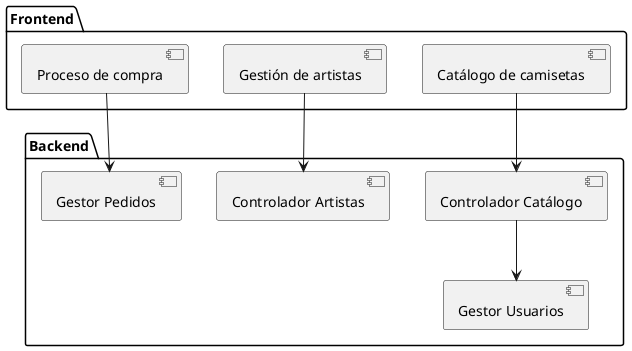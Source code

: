 @startuml component
package "Frontend" {
    [Catálogo de camisetas]
    [Gestión de artistas]
    [Proceso de compra]
}

package "Backend" {
    [Controlador Catálogo]
    [Controlador Artistas]
    [Gestor Pedidos]
    [Gestor Usuarios]
}

[Catálogo de camisetas] --> [Controlador Catálogo]
[Gestión de artistas] --> [Controlador Artistas]
[Proceso de compra] --> [Gestor Pedidos]
[Controlador Catálogo] --> [Gestor Usuarios]
@enduml
